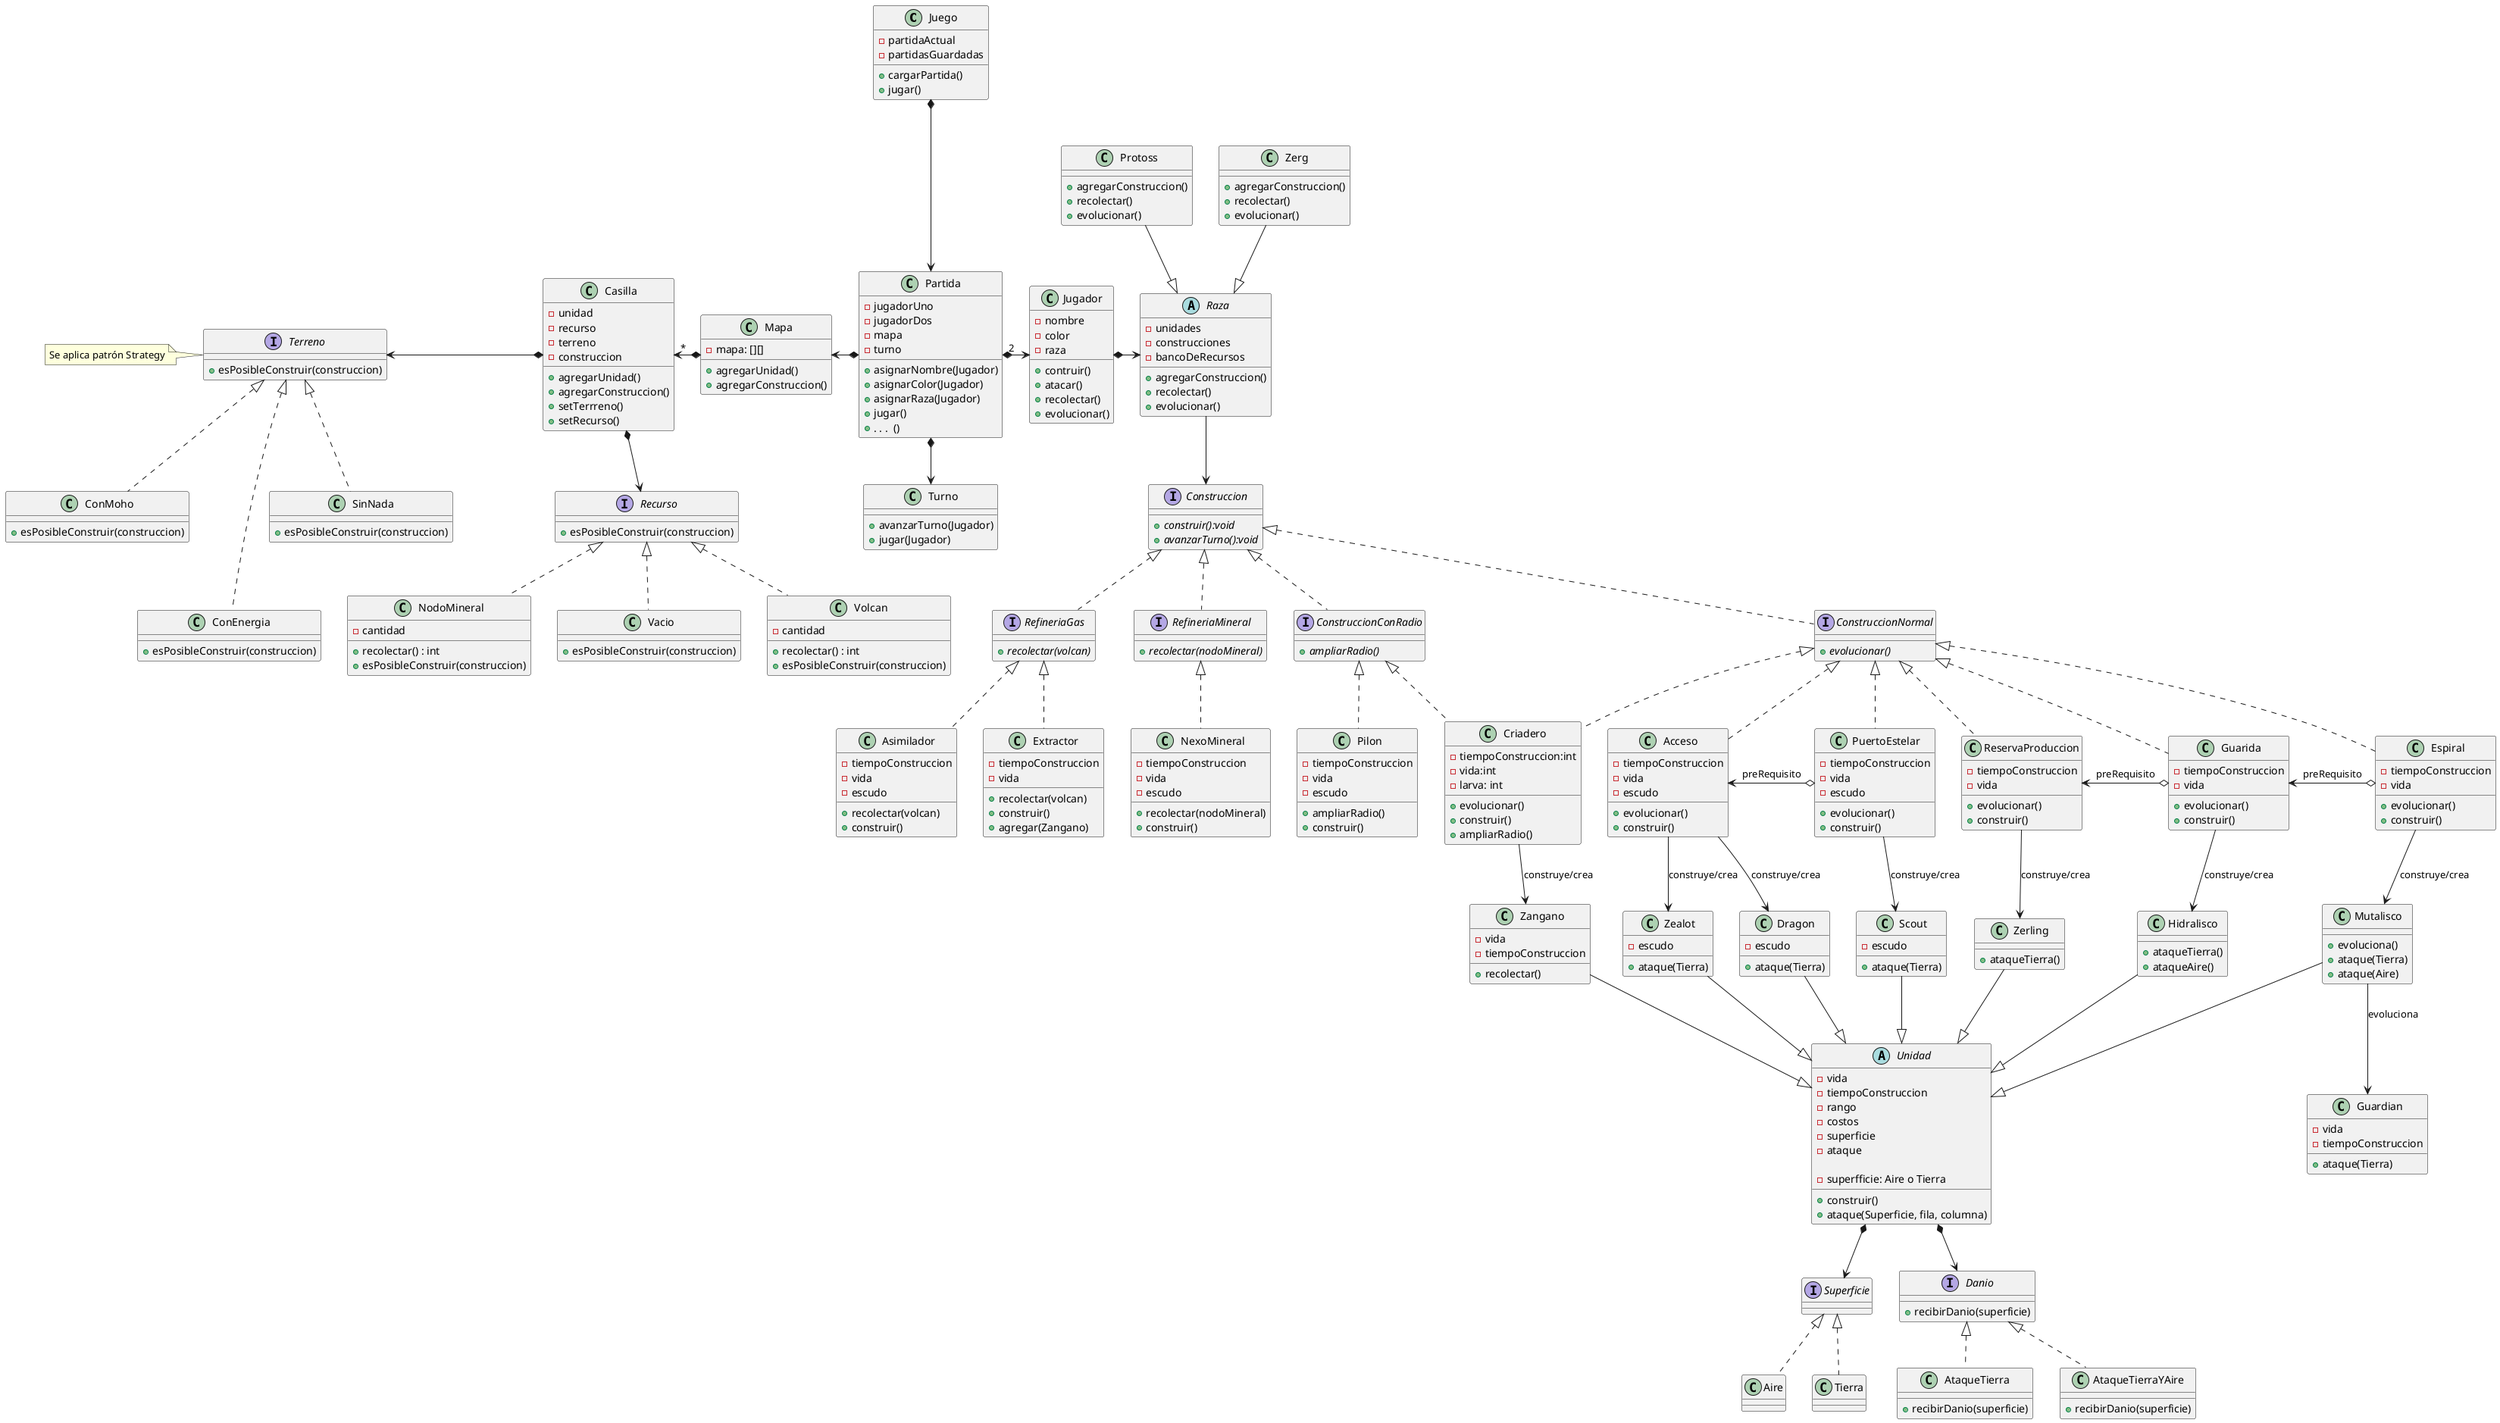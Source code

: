 @startuml
'https://plantuml.com/class-diagram

class Juego {
    - partidaActual
    - partidasGuardadas

    + cargarPartida()
    + jugar()
}

class Partida {
    - jugadorUno
    - jugadorDos
    - mapa
    - turno

    + asignarNombre(Jugador)
    + asignarColor(Jugador)
    + asignarRaza(Jugador)
    + jugar()
    + . . .  ()
}

class Jugador {
    - nombre
    - color
    - raza


    + contruir()
    + atacar()
    + recolectar()
    + evolucionar()
}

abstract class Raza {
    - unidades
    - construcciones
    - bancoDeRecursos

    + agregarConstruccion()
    + recolectar()
    + evolucionar()
}

class Zerg {
    + agregarConstruccion()
    + recolectar()
    + evolucionar()
}

class Protoss {
    + agregarConstruccion()
    + recolectar()
    + evolucionar()
}

abstract class Unidad {
    - vida
    - tiempoConstruccion
    - rango
    - costos
    - superficie
    - ataque
    + construir()
    + ataque(Superficie, fila, columna)

    -superfficie: Aire o Tierra
}

class Zangano {
    - vida
    - tiempoConstruccion
    + recolectar()
}

class Zerling {
    + ataqueTierra()
}

class Hidralisco {

    +ataqueTierra()
    +ataqueAire()
}

class Mutalisco {
    +evoluciona()
    +ataque(Tierra)
    +ataque(Aire)
}

class Guardian {
    -vida
    -tiempoConstruccion

    +ataque(Tierra)
}

class Zealot {
    - escudo

    +ataque(Tierra)
}

class Dragon {
    - escudo

    +ataque(Tierra)
}

class Scout {
    - escudo

   +ataque(Tierra)

}

interface Construccion {
    +{abstract}construir():void
    +{abstract}avanzarTurno():void

}

interface RefineriaGas {
    + {abstract}recolectar(volcan)
}

interface RefineriaMineral {
    + {abstract}recolectar(nodoMineral)
}


interface ConstruccionConRadio {
    +{abstract}ampliarRadio()
}

interface ConstruccionNormal {

    +{abstract}evolucionar()
    }

class Extractor {
    - tiempoConstruccion
    - vida
    +recolectar(volcan)
    +construir()
    +agregar(Zangano)
}

class Asimilador {
    - tiempoConstruccion
    - vida
    +recolectar(volcan)
    +construir()
    - escudo
}

class NexoMineral {
    - tiempoConstruccion
    - vida
    +recolectar(nodoMineral)
    +construir()
    - escudo
}

class Criadero {
    - tiempoConstruccion:int
    - vida:int
    - larva: int
     +evolucionar()
     +construir()
     +ampliarRadio()
}

class Pilon {
    - tiempoConstruccion
    - vida
    +ampliarRadio()
    +construir()
    - escudo
}

class Espiral {
    - tiempoConstruccion
    - vida
    +evolucionar()
    +construir()

}

class ReservaProduccion {
    - tiempoConstruccion
    - vida
     +evolucionar()
     +construir()
}

class Guarida {
    - tiempoConstruccion
    - vida
    +evolucionar()
    +construir()

}

class PuertoEstelar {
    - tiempoConstruccion
    - vida
    +evolucionar()
    +construir()
    - escudo

}

class Acceso {
    - tiempoConstruccion
    - vida
     +evolucionar()
     +construir()
    - escudo
}

class Mapa {
    - mapa: [][]

    + agregarUnidad()
    + agregarConstruccion()
}

class Casilla {
    - unidad
    - recurso
    - terreno
    - construccion

    + agregarUnidad()
    + agregarConstruccion()
    + setTerrreno()
    + setRecurso()
}

class Vacio {
    + esPosibleConstruir(construccion)
}

interface Terreno {
    + esPosibleConstruir(construccion)
}

interface Terreno
note left: Se aplica patrón Strategy

class ConMoho {
    + esPosibleConstruir(construccion)
}

class ConEnergia {
    + esPosibleConstruir(construccion)
}

class SinNada {
    + esPosibleConstruir(construccion)
}

class Volcan {
    - cantidad
    + recolectar() : int
    + esPosibleConstruir(construccion)
}

class NodoMineral {
    - cantidad
    + recolectar() : int
    + esPosibleConstruir(construccion)
}

class Turno {

   +avanzarTurno(Jugador)
   +jugar(Jugador)

   }

interface Recurso {
    + esPosibleConstruir(construccion)
}



Juego *---> Partida
Partida "2" *-> Jugador
Mapa <-* Partida
Partida *--> Turno

Jugador *-> Raza
Raza <|-up- Zerg
Raza <|-up- Protoss


Raza-->Construccion


Construccion <|.. RefineriaGas
Construccion <|.. RefineriaMineral
Construccion <|.. ConstruccionConRadio
Construccion <|.. ConstruccionNormal


RefineriaGas <|.. Extractor
RefineriaGas <|.. Asimilador
RefineriaMineral <|.. NexoMineral


ConstruccionConRadio <|.. Criadero
ConstruccionConRadio <|.. Pilon


ConstruccionNormal <|.. Criadero
ConstruccionNormal <|.. Espiral
ConstruccionNormal <|.. ReservaProduccion
ConstruccionNormal <|.. Guarida
ConstruccionNormal <|.. PuertoEstelar
ConstruccionNormal <|.. Acceso


Casilla "*" <-* Mapa
Terreno <-* Casilla

Casilla *--> Recurso
Recurso <|.. Volcan
Recurso <|.. NodoMineral
Recurso <|.. Vacio

Terreno <|.. ConMoho
Terreno <|... ConEnergia
Terreno <|.. SinNada


Criadero --> Zangano: construye/crea
ReservaProduccion --> Zerling: construye/crea
Guarida --> Hidralisco: construye/crea


Espiral --> Mutalisco: construye/crea
Mutalisco --> Guardian: evoluciona
Acceso --> Zealot: construye/crea
Acceso --> Dragon: construye/crea
PuertoEstelar --> Scout: construye/crea

Espiral o-left-> Guarida: preRequisito
Guarida o-left-> ReservaProduccion: preRequisito
PuertoEstelar o-left-> Acceso: preRequisito

Zangano --|> Unidad
Zerling --|> Unidad
Hidralisco --|> Unidad
Mutalisco --|> Unidad
Zealot --|> Unidad
Dragon --|> Unidad
Scout --|> Unidad

interface Superficie{

}


class Aire{

}

class Tierra{

}

interface Danio {
    +recibirDanio(superficie)
}

class AtaqueTierra {
    +recibirDanio(superficie)
}

class AtaqueTierraYAire {
    +recibirDanio(superficie)
}

Unidad *--> Danio

Danio <|.. AtaqueTierra
Danio <|.. AtaqueTierraYAire


Superficie <|.. Tierra
Superficie <|.. Aire

Unidad *--> Superficie




@enduml